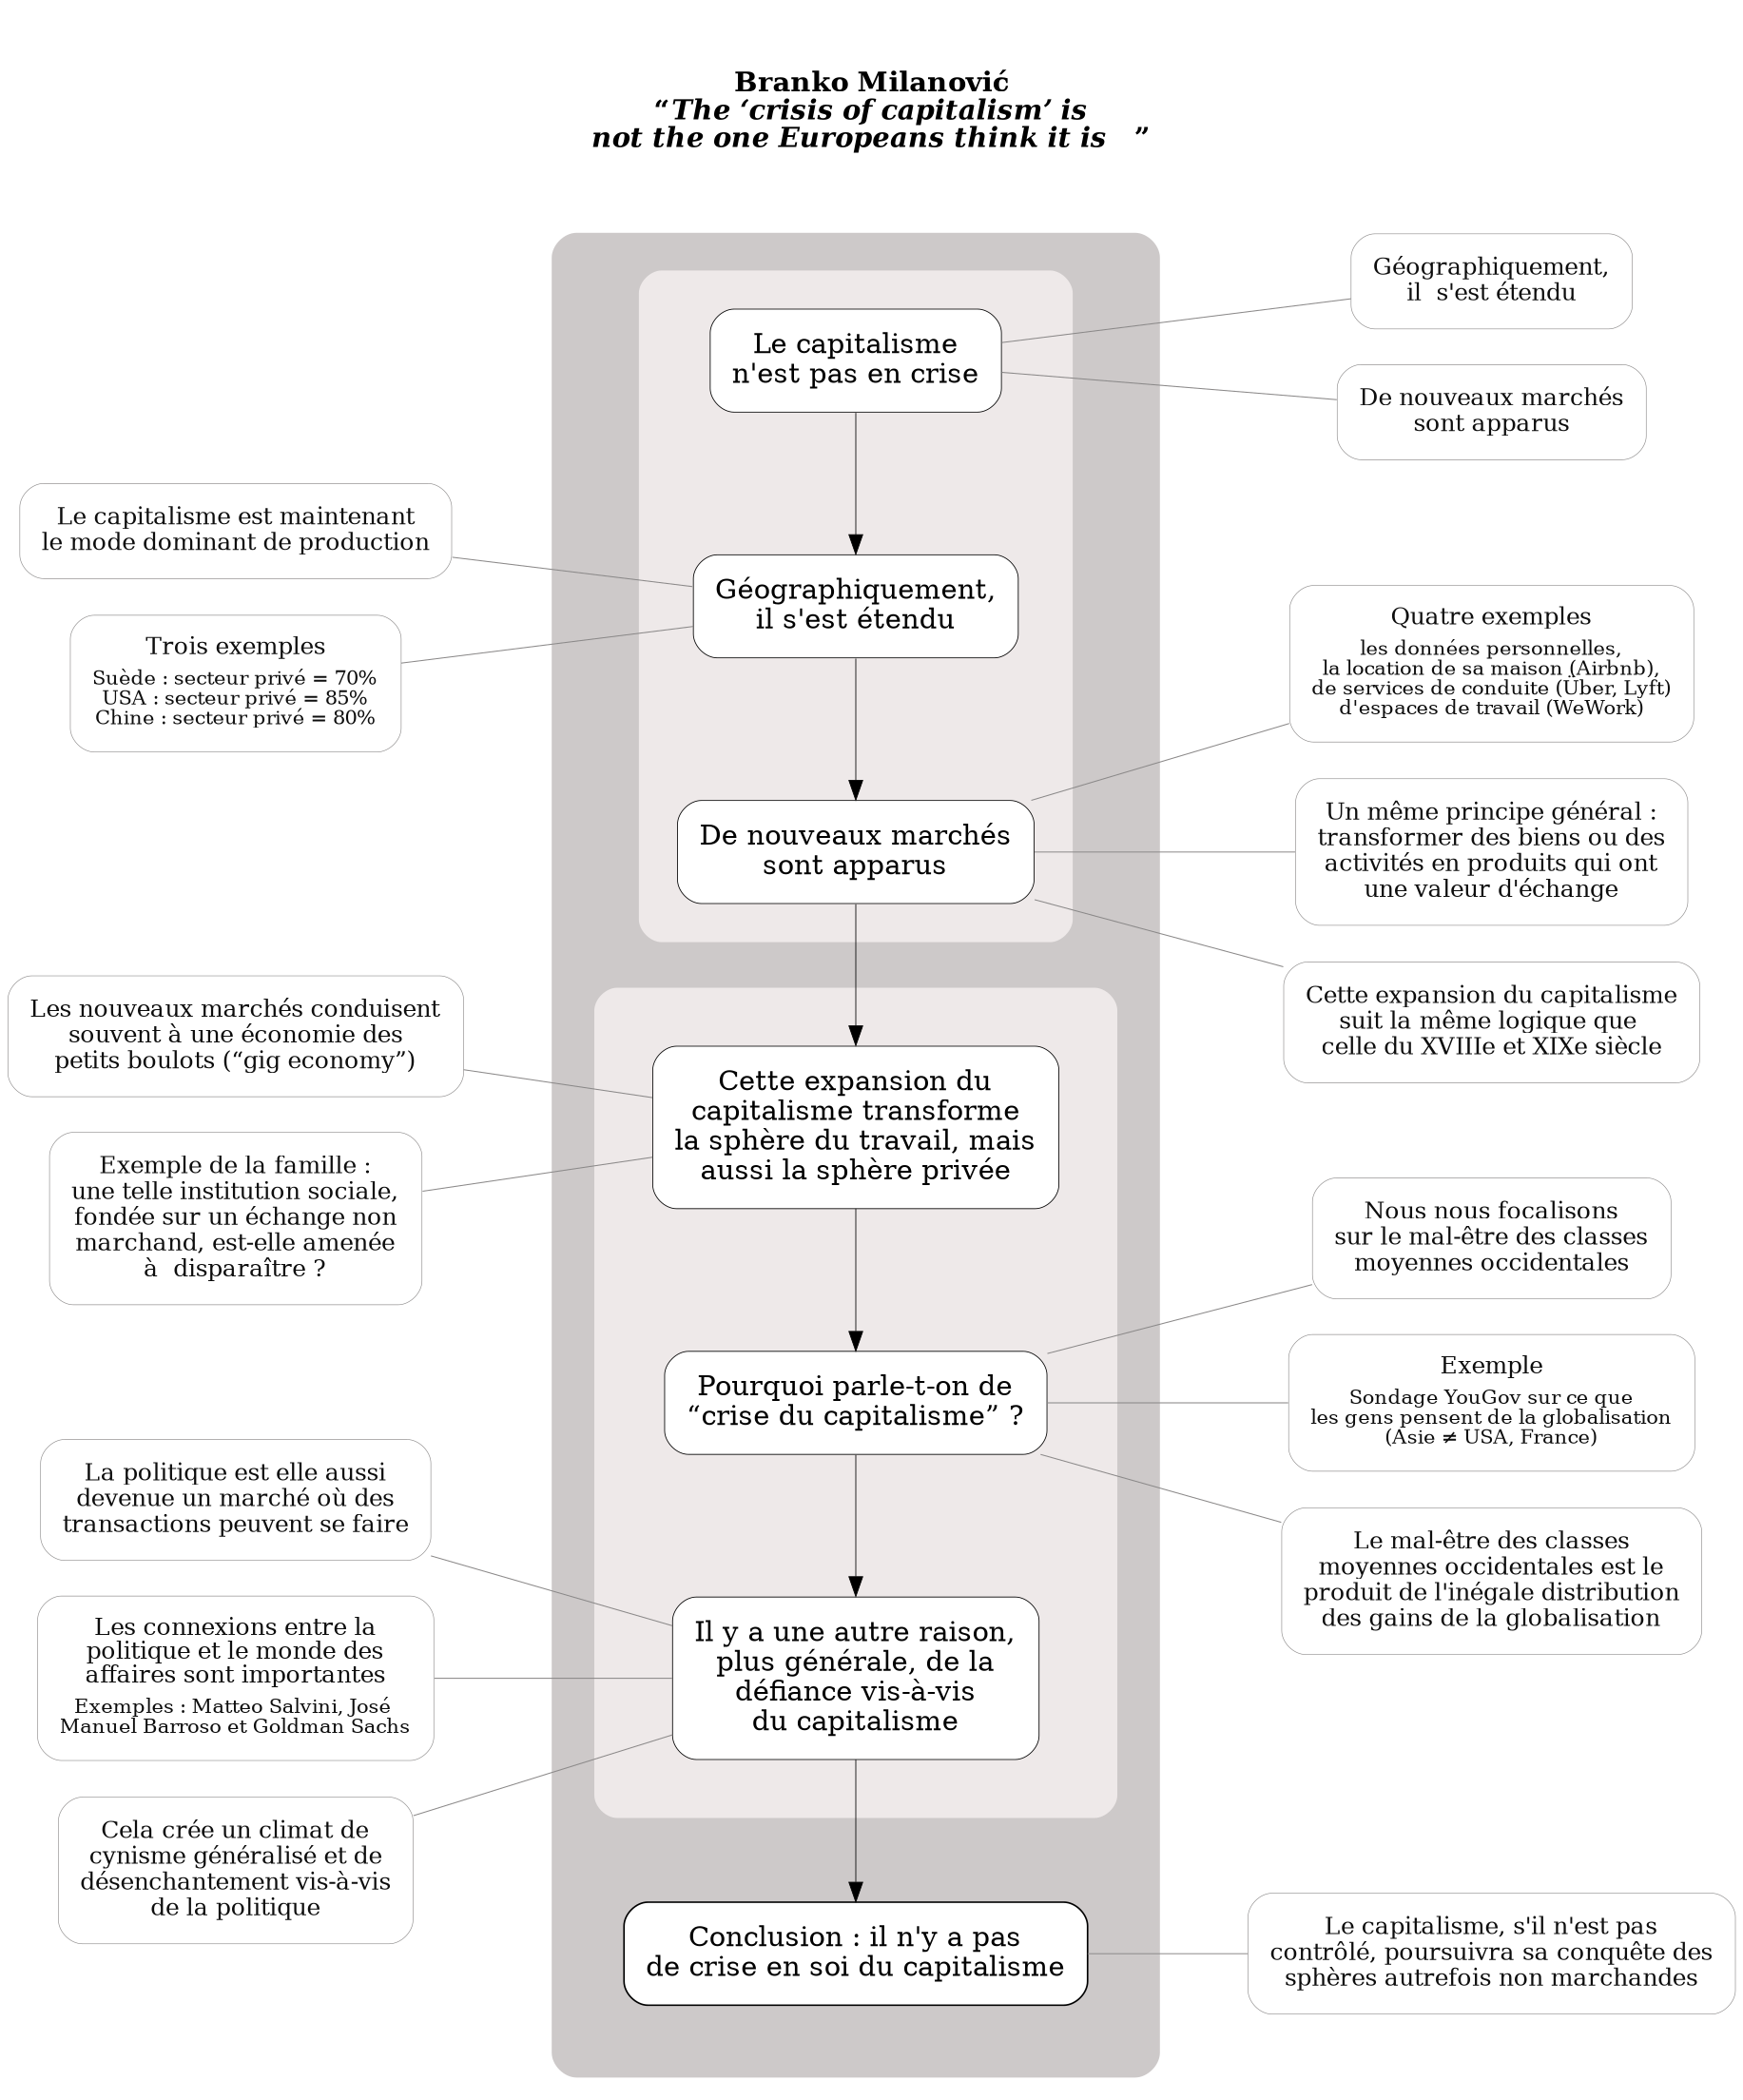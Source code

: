 digraph G {
// Template : summary
// Usage : perso

node[style="rounded,filled";shape=box;fillcolor=white;penwidth=0.4;margin=0.15]
compound=true;
rankdir=LR
edge[minlen=2]
labelloc="t";
labeljust="c"
label=<<br/><br/>
<b>
Branko Milanović<br/>
“<i>The ‘crisis of capitalism’ is<br/>
not the one Europeans think it is   </i>”
</b>
<br/><br/>
<br/>>;


subgraph cluster{
label=""
style="filled,rounded";
margin=18
fillcolor=snow3;
color=snow3;






subgraph cluster_1 {
margin=30
style="filled,rounded";
fillcolor=snow2;
d[label="Cette expansion du
capitalisme transforme
la sphère du travail, mais
aussi la sphère privée"]
e[label="Pourquoi parle-t-on de
“crise du capitalisme” ?"]
f[label="Il y a une autre raison,
plus générale, de la
défiance vis-à-vis
du capitalisme"]
{rank=same;f->e->d[dir=back;minlen=4;penwidth=0.4]}
}



subgraph cluster_0 {
margin=20
style="filled,rounded";
fillcolor=snow2;
a[label="Le capitalisme
n'est pas en crise"]
b[label="Géographiquement,
il s'est étendu"]
c[label="De nouveaux marchés
sont apparus"]
{rank=same;c->b->a[dir=back;minlen=4;penwidth=0.4]}
c->d[constraint=false;minlen=4;penwidth=0.4]
}

subgraph cluster_2 {
color=snow3;
g[label="Conclusion : il n'y a pas
de crise en soi du capitalisme";penwidth=0.8]
g->f[dir=back;constraint=false;minlen=4;penwidth=0.4]
}


}



node[penwidth=0.3;fontsize=12;color=snow4;fontcolor=grey5];
a1[label="Géographiquement,
il  s'est étendu"]
a2[label="De nouveaux marchés
sont apparus"]
//a3[label=""]

b1[label="Le capitalisme est maintenant
le mode dominant de production"]
b2[label=<Trois exemples<br/>
<font point-size="5"><br/></font>
<font point-size="10">Suède : secteur privé = 70%<br/>
USA : secteur privé = 85%<br/>
Chine : secteur privé = 80%</font>>]
//b3[label=""]

c1[label=<Quatre exemples<br/>
<font point-size="5"><br/></font>
<font point-size="10">les données personnelles,<br/>
la location de sa maison (Airbnb),<br/>
de services de conduite (Über, Lyft)<br/>
d'espaces de travail (WeWork)</font>>]
c2[label="Un même principe général :
transformer des biens ou des
activités en produits qui ont
une valeur d'échange"]
c3[label="Cette expansion du capitalisme
suit la même logique que 
celle du XVIIIe et XIXe siècle"]

d1[label="Les nouveaux marchés conduisent
souvent à une économie des
petits boulots (“gig economy”)"]
d2[label="Exemple de la famille :
une telle institution sociale,
fondée sur un échange non
marchand, est-elle amenée
à  disparaître ?"]

e1[label="Nous nous focalisons
sur le mal-être des classes
moyennes occidentales"]
e2[label=<Exemple<br/>
<font point-size="5"><br/></font>
<font point-size="10">Sondage YouGov sur ce que<br/>
les gens pensent de la globalisation<br/>
(Asie ≠ USA, France)</font>>]
e3[label="Le mal-être des classes
moyennes occidentales est le
produit de l'inégale distribution
des gains de la globalisation"]

f1[label="La politique est elle aussi
devenue un marché où des
transactions peuvent se faire"]
f2[label=<Les connexions entre la<br/>
politique et le monde des<br/>
affaires sont importantes<br/>
<font point-size="5"><br/></font>
<font point-size="10">Exemples : Matteo Salvini, José <br/>
Manuel Barroso et Goldman Sachs</font>>]
f3[label="Cela crée un climat de
cynisme généralisé et de
désenchantement vis-à-vis
de la politique"]

g1[label="Le capitalisme, s'il n'est pas
contrôlé, poursuivra sa conquête des
sphères autrefois non marchandes"]

edge[penwidth=0.5;arrowhead=none;color=snow4]
a->{{rank=same;a1->a2[style=invis;minlen=1]}}
{{rank=same;b1->b2[style=invis;minlen=1]}}->b[dir=back;arrowtail=none]
c->{{rank=same;c1->c2->c3[style=invis;minlen=1]}}
{{rank=same;d1->d2[style=invis;minlen=1]}}->d[dir=back;arrowtail=none]
e->{{rank=same;e1->e2->e3[style=invis;minlen=1]}}
{{rank=same;f1->f2->f3[style=invis;minlen=1]}}->f[dir=back;arrowtail=none]
g->g1
edge[color=red;penwidth=0.2;arrowhead=empty;constraint=false]

}






